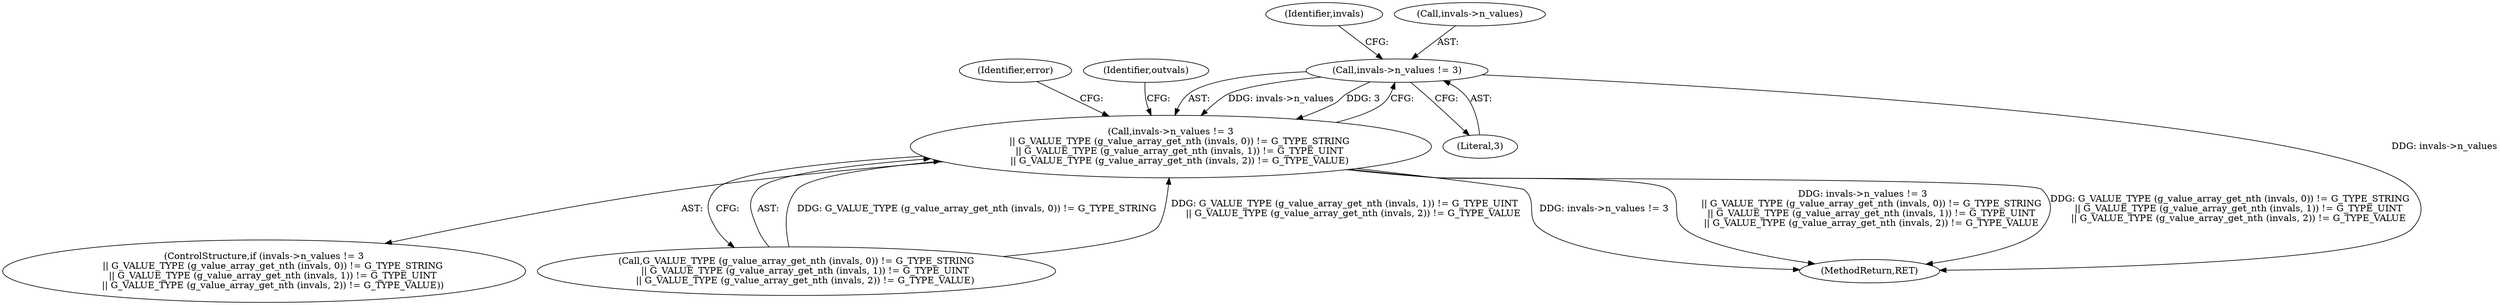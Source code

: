 digraph "1_dbus_9a6bce9b615abca6068348c1606ba8eaf13d9ae0_36@pointer" {
"1000108" [label="(Call,invals->n_values != 3)"];
"1000107" [label="(Call,invals->n_values != 3\n      || G_VALUE_TYPE (g_value_array_get_nth (invals, 0)) != G_TYPE_STRING\n      || G_VALUE_TYPE (g_value_array_get_nth (invals, 1)) != G_TYPE_UINT\n      || G_VALUE_TYPE (g_value_array_get_nth (invals, 2)) != G_TYPE_VALUE)"];
"1000112" [label="(Literal,3)"];
"1000108" [label="(Call,invals->n_values != 3)"];
"1000113" [label="(Call,G_VALUE_TYPE (g_value_array_get_nth (invals, 0)) != G_TYPE_STRING\n      || G_VALUE_TYPE (g_value_array_get_nth (invals, 1)) != G_TYPE_UINT\n      || G_VALUE_TYPE (g_value_array_get_nth (invals, 2)) != G_TYPE_VALUE)"];
"1000117" [label="(Identifier,invals)"];
"1000106" [label="(ControlStructure,if (invals->n_values != 3\n      || G_VALUE_TYPE (g_value_array_get_nth (invals, 0)) != G_TYPE_STRING\n      || G_VALUE_TYPE (g_value_array_get_nth (invals, 1)) != G_TYPE_UINT\n      || G_VALUE_TYPE (g_value_array_get_nth (invals, 2)) != G_TYPE_VALUE))"];
"1000135" [label="(Identifier,error)"];
"1000206" [label="(MethodReturn,RET)"];
"1000143" [label="(Identifier,outvals)"];
"1000109" [label="(Call,invals->n_values)"];
"1000107" [label="(Call,invals->n_values != 3\n      || G_VALUE_TYPE (g_value_array_get_nth (invals, 0)) != G_TYPE_STRING\n      || G_VALUE_TYPE (g_value_array_get_nth (invals, 1)) != G_TYPE_UINT\n      || G_VALUE_TYPE (g_value_array_get_nth (invals, 2)) != G_TYPE_VALUE)"];
"1000108" -> "1000107"  [label="AST: "];
"1000108" -> "1000112"  [label="CFG: "];
"1000109" -> "1000108"  [label="AST: "];
"1000112" -> "1000108"  [label="AST: "];
"1000117" -> "1000108"  [label="CFG: "];
"1000107" -> "1000108"  [label="CFG: "];
"1000108" -> "1000206"  [label="DDG: invals->n_values"];
"1000108" -> "1000107"  [label="DDG: invals->n_values"];
"1000108" -> "1000107"  [label="DDG: 3"];
"1000107" -> "1000106"  [label="AST: "];
"1000107" -> "1000113"  [label="CFG: "];
"1000113" -> "1000107"  [label="AST: "];
"1000135" -> "1000107"  [label="CFG: "];
"1000143" -> "1000107"  [label="CFG: "];
"1000107" -> "1000206"  [label="DDG: invals->n_values != 3"];
"1000107" -> "1000206"  [label="DDG: invals->n_values != 3\n      || G_VALUE_TYPE (g_value_array_get_nth (invals, 0)) != G_TYPE_STRING\n      || G_VALUE_TYPE (g_value_array_get_nth (invals, 1)) != G_TYPE_UINT\n      || G_VALUE_TYPE (g_value_array_get_nth (invals, 2)) != G_TYPE_VALUE"];
"1000107" -> "1000206"  [label="DDG: G_VALUE_TYPE (g_value_array_get_nth (invals, 0)) != G_TYPE_STRING\n      || G_VALUE_TYPE (g_value_array_get_nth (invals, 1)) != G_TYPE_UINT\n      || G_VALUE_TYPE (g_value_array_get_nth (invals, 2)) != G_TYPE_VALUE"];
"1000113" -> "1000107"  [label="DDG: G_VALUE_TYPE (g_value_array_get_nth (invals, 0)) != G_TYPE_STRING"];
"1000113" -> "1000107"  [label="DDG: G_VALUE_TYPE (g_value_array_get_nth (invals, 1)) != G_TYPE_UINT\n      || G_VALUE_TYPE (g_value_array_get_nth (invals, 2)) != G_TYPE_VALUE"];
}
